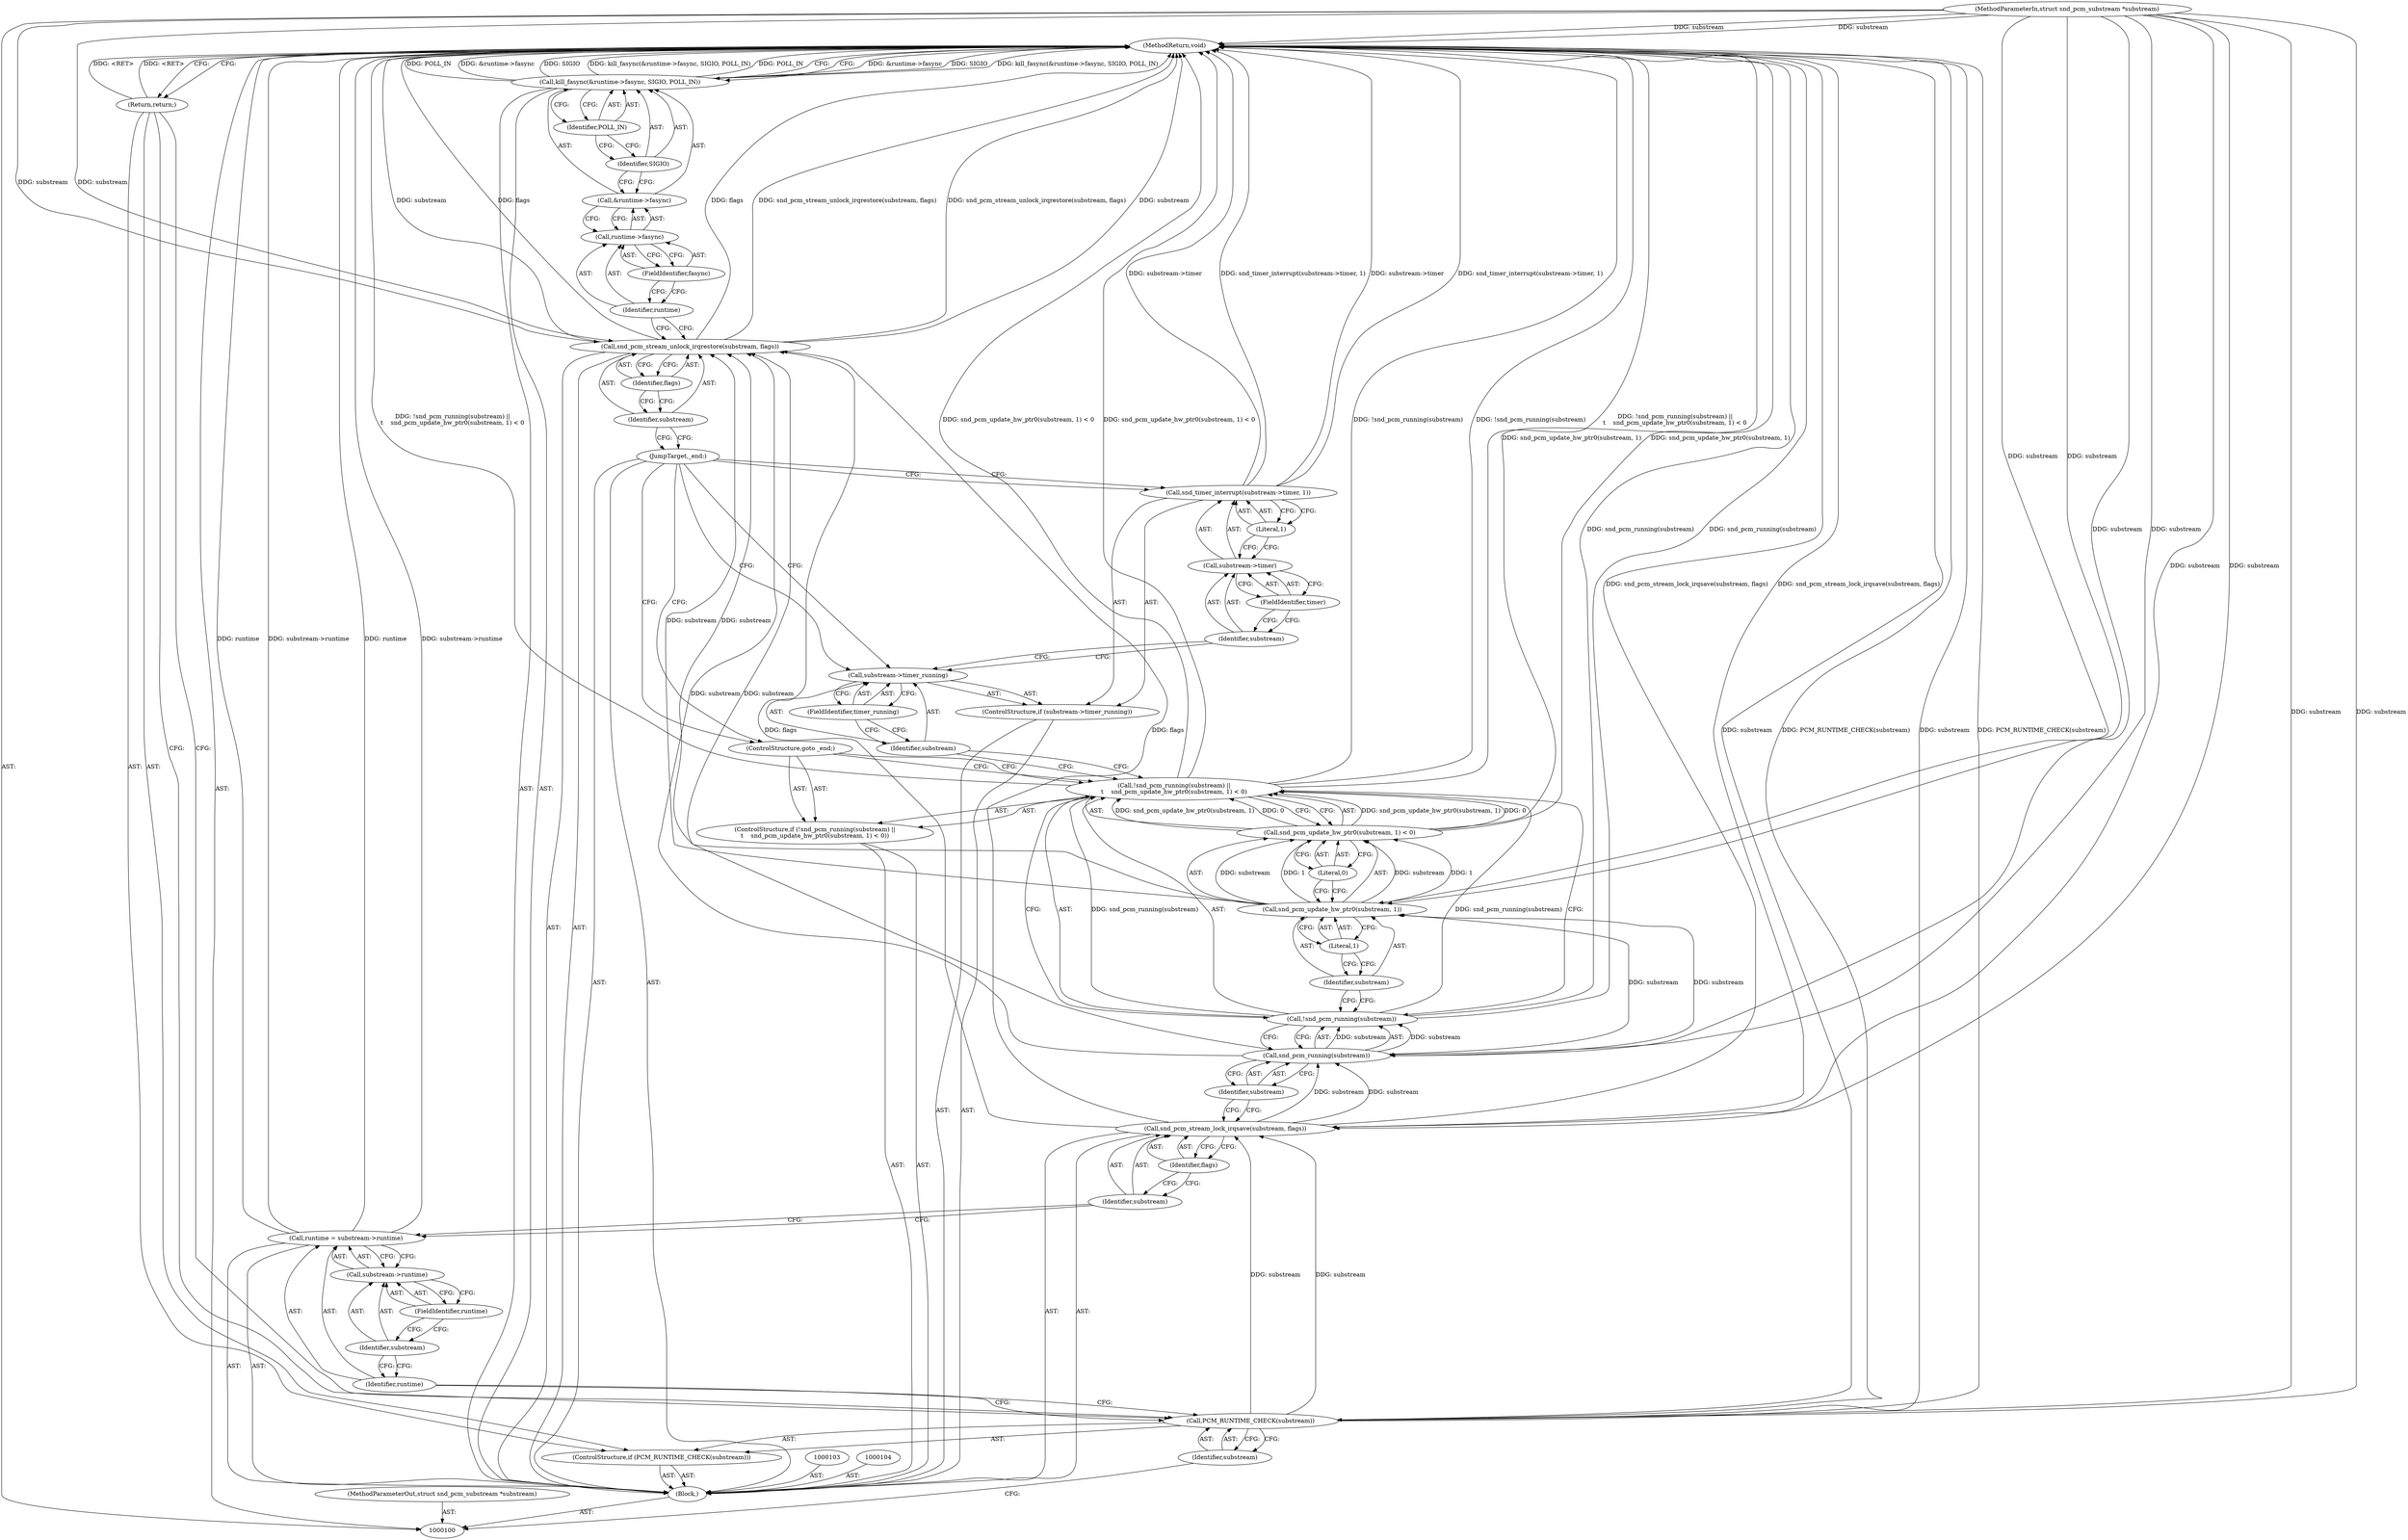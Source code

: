 digraph "1_linux_3aa02cb664c5fb1042958c8d1aa8c35055a2ebc4" {
"1000148" [label="(MethodReturn,void)"];
"1000101" [label="(MethodParameterIn,struct snd_pcm_substream *substream)"];
"1000218" [label="(MethodParameterOut,struct snd_pcm_substream *substream)"];
"1000114" [label="(Call,snd_pcm_stream_lock_irqsave(substream, flags))"];
"1000115" [label="(Identifier,substream)"];
"1000116" [label="(Identifier,flags)"];
"1000117" [label="(ControlStructure,if (!snd_pcm_running(substream) ||\n\t    snd_pcm_update_hw_ptr0(substream, 1) < 0))"];
"1000121" [label="(Identifier,substream)"];
"1000118" [label="(Call,!snd_pcm_running(substream) ||\n\t    snd_pcm_update_hw_ptr0(substream, 1) < 0)"];
"1000119" [label="(Call,!snd_pcm_running(substream))"];
"1000120" [label="(Call,snd_pcm_running(substream))"];
"1000124" [label="(Identifier,substream)"];
"1000125" [label="(Literal,1)"];
"1000126" [label="(Literal,0)"];
"1000122" [label="(Call,snd_pcm_update_hw_ptr0(substream, 1) < 0)"];
"1000123" [label="(Call,snd_pcm_update_hw_ptr0(substream, 1))"];
"1000127" [label="(ControlStructure,goto _end;)"];
"1000128" [label="(ControlStructure,if (substream->timer_running))"];
"1000131" [label="(FieldIdentifier,timer_running)"];
"1000129" [label="(Call,substream->timer_running)"];
"1000130" [label="(Identifier,substream)"];
"1000133" [label="(Call,substream->timer)"];
"1000134" [label="(Identifier,substream)"];
"1000132" [label="(Call,snd_timer_interrupt(substream->timer, 1))"];
"1000135" [label="(FieldIdentifier,timer)"];
"1000136" [label="(Literal,1)"];
"1000137" [label="(JumpTarget,_end:)"];
"1000102" [label="(Block,)"];
"1000138" [label="(Call,snd_pcm_stream_unlock_irqrestore(substream, flags))"];
"1000139" [label="(Identifier,substream)"];
"1000140" [label="(Identifier,flags)"];
"1000142" [label="(Call,&runtime->fasync)"];
"1000143" [label="(Call,runtime->fasync)"];
"1000144" [label="(Identifier,runtime)"];
"1000141" [label="(Call,kill_fasync(&runtime->fasync, SIGIO, POLL_IN))"];
"1000145" [label="(FieldIdentifier,fasync)"];
"1000146" [label="(Identifier,SIGIO)"];
"1000147" [label="(Identifier,POLL_IN)"];
"1000105" [label="(ControlStructure,if (PCM_RUNTIME_CHECK(substream)))"];
"1000107" [label="(Identifier,substream)"];
"1000106" [label="(Call,PCM_RUNTIME_CHECK(substream))"];
"1000108" [label="(Return,return;)"];
"1000109" [label="(Call,runtime = substream->runtime)"];
"1000110" [label="(Identifier,runtime)"];
"1000111" [label="(Call,substream->runtime)"];
"1000112" [label="(Identifier,substream)"];
"1000113" [label="(FieldIdentifier,runtime)"];
"1000148" -> "1000100"  [label="AST: "];
"1000148" -> "1000108"  [label="CFG: "];
"1000148" -> "1000141"  [label="CFG: "];
"1000108" -> "1000148"  [label="DDG: <RET>"];
"1000141" -> "1000148"  [label="DDG: &runtime->fasync"];
"1000141" -> "1000148"  [label="DDG: SIGIO"];
"1000141" -> "1000148"  [label="DDG: kill_fasync(&runtime->fasync, SIGIO, POLL_IN)"];
"1000141" -> "1000148"  [label="DDG: POLL_IN"];
"1000106" -> "1000148"  [label="DDG: substream"];
"1000106" -> "1000148"  [label="DDG: PCM_RUNTIME_CHECK(substream)"];
"1000114" -> "1000148"  [label="DDG: snd_pcm_stream_lock_irqsave(substream, flags)"];
"1000138" -> "1000148"  [label="DDG: flags"];
"1000138" -> "1000148"  [label="DDG: snd_pcm_stream_unlock_irqrestore(substream, flags)"];
"1000138" -> "1000148"  [label="DDG: substream"];
"1000118" -> "1000148"  [label="DDG: !snd_pcm_running(substream) ||\n\t    snd_pcm_update_hw_ptr0(substream, 1) < 0"];
"1000118" -> "1000148"  [label="DDG: snd_pcm_update_hw_ptr0(substream, 1) < 0"];
"1000118" -> "1000148"  [label="DDG: !snd_pcm_running(substream)"];
"1000132" -> "1000148"  [label="DDG: substream->timer"];
"1000132" -> "1000148"  [label="DDG: snd_timer_interrupt(substream->timer, 1)"];
"1000122" -> "1000148"  [label="DDG: snd_pcm_update_hw_ptr0(substream, 1)"];
"1000101" -> "1000148"  [label="DDG: substream"];
"1000109" -> "1000148"  [label="DDG: runtime"];
"1000109" -> "1000148"  [label="DDG: substream->runtime"];
"1000119" -> "1000148"  [label="DDG: snd_pcm_running(substream)"];
"1000101" -> "1000100"  [label="AST: "];
"1000101" -> "1000148"  [label="DDG: substream"];
"1000101" -> "1000106"  [label="DDG: substream"];
"1000101" -> "1000114"  [label="DDG: substream"];
"1000101" -> "1000120"  [label="DDG: substream"];
"1000101" -> "1000123"  [label="DDG: substream"];
"1000101" -> "1000138"  [label="DDG: substream"];
"1000218" -> "1000100"  [label="AST: "];
"1000114" -> "1000102"  [label="AST: "];
"1000114" -> "1000116"  [label="CFG: "];
"1000115" -> "1000114"  [label="AST: "];
"1000116" -> "1000114"  [label="AST: "];
"1000121" -> "1000114"  [label="CFG: "];
"1000114" -> "1000148"  [label="DDG: snd_pcm_stream_lock_irqsave(substream, flags)"];
"1000106" -> "1000114"  [label="DDG: substream"];
"1000101" -> "1000114"  [label="DDG: substream"];
"1000114" -> "1000120"  [label="DDG: substream"];
"1000114" -> "1000138"  [label="DDG: flags"];
"1000115" -> "1000114"  [label="AST: "];
"1000115" -> "1000109"  [label="CFG: "];
"1000116" -> "1000115"  [label="CFG: "];
"1000116" -> "1000114"  [label="AST: "];
"1000116" -> "1000115"  [label="CFG: "];
"1000114" -> "1000116"  [label="CFG: "];
"1000117" -> "1000102"  [label="AST: "];
"1000118" -> "1000117"  [label="AST: "];
"1000127" -> "1000117"  [label="AST: "];
"1000121" -> "1000120"  [label="AST: "];
"1000121" -> "1000114"  [label="CFG: "];
"1000120" -> "1000121"  [label="CFG: "];
"1000118" -> "1000117"  [label="AST: "];
"1000118" -> "1000119"  [label="CFG: "];
"1000118" -> "1000122"  [label="CFG: "];
"1000119" -> "1000118"  [label="AST: "];
"1000122" -> "1000118"  [label="AST: "];
"1000127" -> "1000118"  [label="CFG: "];
"1000130" -> "1000118"  [label="CFG: "];
"1000118" -> "1000148"  [label="DDG: !snd_pcm_running(substream) ||\n\t    snd_pcm_update_hw_ptr0(substream, 1) < 0"];
"1000118" -> "1000148"  [label="DDG: snd_pcm_update_hw_ptr0(substream, 1) < 0"];
"1000118" -> "1000148"  [label="DDG: !snd_pcm_running(substream)"];
"1000119" -> "1000118"  [label="DDG: snd_pcm_running(substream)"];
"1000122" -> "1000118"  [label="DDG: snd_pcm_update_hw_ptr0(substream, 1)"];
"1000122" -> "1000118"  [label="DDG: 0"];
"1000119" -> "1000118"  [label="AST: "];
"1000119" -> "1000120"  [label="CFG: "];
"1000120" -> "1000119"  [label="AST: "];
"1000124" -> "1000119"  [label="CFG: "];
"1000118" -> "1000119"  [label="CFG: "];
"1000119" -> "1000148"  [label="DDG: snd_pcm_running(substream)"];
"1000119" -> "1000118"  [label="DDG: snd_pcm_running(substream)"];
"1000120" -> "1000119"  [label="DDG: substream"];
"1000120" -> "1000119"  [label="AST: "];
"1000120" -> "1000121"  [label="CFG: "];
"1000121" -> "1000120"  [label="AST: "];
"1000119" -> "1000120"  [label="CFG: "];
"1000120" -> "1000119"  [label="DDG: substream"];
"1000114" -> "1000120"  [label="DDG: substream"];
"1000101" -> "1000120"  [label="DDG: substream"];
"1000120" -> "1000123"  [label="DDG: substream"];
"1000120" -> "1000138"  [label="DDG: substream"];
"1000124" -> "1000123"  [label="AST: "];
"1000124" -> "1000119"  [label="CFG: "];
"1000125" -> "1000124"  [label="CFG: "];
"1000125" -> "1000123"  [label="AST: "];
"1000125" -> "1000124"  [label="CFG: "];
"1000123" -> "1000125"  [label="CFG: "];
"1000126" -> "1000122"  [label="AST: "];
"1000126" -> "1000123"  [label="CFG: "];
"1000122" -> "1000126"  [label="CFG: "];
"1000122" -> "1000118"  [label="AST: "];
"1000122" -> "1000126"  [label="CFG: "];
"1000123" -> "1000122"  [label="AST: "];
"1000126" -> "1000122"  [label="AST: "];
"1000118" -> "1000122"  [label="CFG: "];
"1000122" -> "1000148"  [label="DDG: snd_pcm_update_hw_ptr0(substream, 1)"];
"1000122" -> "1000118"  [label="DDG: snd_pcm_update_hw_ptr0(substream, 1)"];
"1000122" -> "1000118"  [label="DDG: 0"];
"1000123" -> "1000122"  [label="DDG: substream"];
"1000123" -> "1000122"  [label="DDG: 1"];
"1000123" -> "1000122"  [label="AST: "];
"1000123" -> "1000125"  [label="CFG: "];
"1000124" -> "1000123"  [label="AST: "];
"1000125" -> "1000123"  [label="AST: "];
"1000126" -> "1000123"  [label="CFG: "];
"1000123" -> "1000122"  [label="DDG: substream"];
"1000123" -> "1000122"  [label="DDG: 1"];
"1000120" -> "1000123"  [label="DDG: substream"];
"1000101" -> "1000123"  [label="DDG: substream"];
"1000123" -> "1000138"  [label="DDG: substream"];
"1000127" -> "1000117"  [label="AST: "];
"1000127" -> "1000118"  [label="CFG: "];
"1000137" -> "1000127"  [label="CFG: "];
"1000128" -> "1000102"  [label="AST: "];
"1000129" -> "1000128"  [label="AST: "];
"1000132" -> "1000128"  [label="AST: "];
"1000131" -> "1000129"  [label="AST: "];
"1000131" -> "1000130"  [label="CFG: "];
"1000129" -> "1000131"  [label="CFG: "];
"1000129" -> "1000128"  [label="AST: "];
"1000129" -> "1000131"  [label="CFG: "];
"1000130" -> "1000129"  [label="AST: "];
"1000131" -> "1000129"  [label="AST: "];
"1000134" -> "1000129"  [label="CFG: "];
"1000137" -> "1000129"  [label="CFG: "];
"1000130" -> "1000129"  [label="AST: "];
"1000130" -> "1000118"  [label="CFG: "];
"1000131" -> "1000130"  [label="CFG: "];
"1000133" -> "1000132"  [label="AST: "];
"1000133" -> "1000135"  [label="CFG: "];
"1000134" -> "1000133"  [label="AST: "];
"1000135" -> "1000133"  [label="AST: "];
"1000136" -> "1000133"  [label="CFG: "];
"1000134" -> "1000133"  [label="AST: "];
"1000134" -> "1000129"  [label="CFG: "];
"1000135" -> "1000134"  [label="CFG: "];
"1000132" -> "1000128"  [label="AST: "];
"1000132" -> "1000136"  [label="CFG: "];
"1000133" -> "1000132"  [label="AST: "];
"1000136" -> "1000132"  [label="AST: "];
"1000137" -> "1000132"  [label="CFG: "];
"1000132" -> "1000148"  [label="DDG: substream->timer"];
"1000132" -> "1000148"  [label="DDG: snd_timer_interrupt(substream->timer, 1)"];
"1000135" -> "1000133"  [label="AST: "];
"1000135" -> "1000134"  [label="CFG: "];
"1000133" -> "1000135"  [label="CFG: "];
"1000136" -> "1000132"  [label="AST: "];
"1000136" -> "1000133"  [label="CFG: "];
"1000132" -> "1000136"  [label="CFG: "];
"1000137" -> "1000102"  [label="AST: "];
"1000137" -> "1000132"  [label="CFG: "];
"1000137" -> "1000129"  [label="CFG: "];
"1000137" -> "1000127"  [label="CFG: "];
"1000139" -> "1000137"  [label="CFG: "];
"1000102" -> "1000100"  [label="AST: "];
"1000103" -> "1000102"  [label="AST: "];
"1000104" -> "1000102"  [label="AST: "];
"1000105" -> "1000102"  [label="AST: "];
"1000109" -> "1000102"  [label="AST: "];
"1000114" -> "1000102"  [label="AST: "];
"1000117" -> "1000102"  [label="AST: "];
"1000128" -> "1000102"  [label="AST: "];
"1000137" -> "1000102"  [label="AST: "];
"1000138" -> "1000102"  [label="AST: "];
"1000141" -> "1000102"  [label="AST: "];
"1000138" -> "1000102"  [label="AST: "];
"1000138" -> "1000140"  [label="CFG: "];
"1000139" -> "1000138"  [label="AST: "];
"1000140" -> "1000138"  [label="AST: "];
"1000144" -> "1000138"  [label="CFG: "];
"1000138" -> "1000148"  [label="DDG: flags"];
"1000138" -> "1000148"  [label="DDG: snd_pcm_stream_unlock_irqrestore(substream, flags)"];
"1000138" -> "1000148"  [label="DDG: substream"];
"1000120" -> "1000138"  [label="DDG: substream"];
"1000123" -> "1000138"  [label="DDG: substream"];
"1000101" -> "1000138"  [label="DDG: substream"];
"1000114" -> "1000138"  [label="DDG: flags"];
"1000139" -> "1000138"  [label="AST: "];
"1000139" -> "1000137"  [label="CFG: "];
"1000140" -> "1000139"  [label="CFG: "];
"1000140" -> "1000138"  [label="AST: "];
"1000140" -> "1000139"  [label="CFG: "];
"1000138" -> "1000140"  [label="CFG: "];
"1000142" -> "1000141"  [label="AST: "];
"1000142" -> "1000143"  [label="CFG: "];
"1000143" -> "1000142"  [label="AST: "];
"1000146" -> "1000142"  [label="CFG: "];
"1000143" -> "1000142"  [label="AST: "];
"1000143" -> "1000145"  [label="CFG: "];
"1000144" -> "1000143"  [label="AST: "];
"1000145" -> "1000143"  [label="AST: "];
"1000142" -> "1000143"  [label="CFG: "];
"1000144" -> "1000143"  [label="AST: "];
"1000144" -> "1000138"  [label="CFG: "];
"1000145" -> "1000144"  [label="CFG: "];
"1000141" -> "1000102"  [label="AST: "];
"1000141" -> "1000147"  [label="CFG: "];
"1000142" -> "1000141"  [label="AST: "];
"1000146" -> "1000141"  [label="AST: "];
"1000147" -> "1000141"  [label="AST: "];
"1000148" -> "1000141"  [label="CFG: "];
"1000141" -> "1000148"  [label="DDG: &runtime->fasync"];
"1000141" -> "1000148"  [label="DDG: SIGIO"];
"1000141" -> "1000148"  [label="DDG: kill_fasync(&runtime->fasync, SIGIO, POLL_IN)"];
"1000141" -> "1000148"  [label="DDG: POLL_IN"];
"1000145" -> "1000143"  [label="AST: "];
"1000145" -> "1000144"  [label="CFG: "];
"1000143" -> "1000145"  [label="CFG: "];
"1000146" -> "1000141"  [label="AST: "];
"1000146" -> "1000142"  [label="CFG: "];
"1000147" -> "1000146"  [label="CFG: "];
"1000147" -> "1000141"  [label="AST: "];
"1000147" -> "1000146"  [label="CFG: "];
"1000141" -> "1000147"  [label="CFG: "];
"1000105" -> "1000102"  [label="AST: "];
"1000106" -> "1000105"  [label="AST: "];
"1000108" -> "1000105"  [label="AST: "];
"1000107" -> "1000106"  [label="AST: "];
"1000107" -> "1000100"  [label="CFG: "];
"1000106" -> "1000107"  [label="CFG: "];
"1000106" -> "1000105"  [label="AST: "];
"1000106" -> "1000107"  [label="CFG: "];
"1000107" -> "1000106"  [label="AST: "];
"1000108" -> "1000106"  [label="CFG: "];
"1000110" -> "1000106"  [label="CFG: "];
"1000106" -> "1000148"  [label="DDG: substream"];
"1000106" -> "1000148"  [label="DDG: PCM_RUNTIME_CHECK(substream)"];
"1000101" -> "1000106"  [label="DDG: substream"];
"1000106" -> "1000114"  [label="DDG: substream"];
"1000108" -> "1000105"  [label="AST: "];
"1000108" -> "1000106"  [label="CFG: "];
"1000148" -> "1000108"  [label="CFG: "];
"1000108" -> "1000148"  [label="DDG: <RET>"];
"1000109" -> "1000102"  [label="AST: "];
"1000109" -> "1000111"  [label="CFG: "];
"1000110" -> "1000109"  [label="AST: "];
"1000111" -> "1000109"  [label="AST: "];
"1000115" -> "1000109"  [label="CFG: "];
"1000109" -> "1000148"  [label="DDG: runtime"];
"1000109" -> "1000148"  [label="DDG: substream->runtime"];
"1000110" -> "1000109"  [label="AST: "];
"1000110" -> "1000106"  [label="CFG: "];
"1000112" -> "1000110"  [label="CFG: "];
"1000111" -> "1000109"  [label="AST: "];
"1000111" -> "1000113"  [label="CFG: "];
"1000112" -> "1000111"  [label="AST: "];
"1000113" -> "1000111"  [label="AST: "];
"1000109" -> "1000111"  [label="CFG: "];
"1000112" -> "1000111"  [label="AST: "];
"1000112" -> "1000110"  [label="CFG: "];
"1000113" -> "1000112"  [label="CFG: "];
"1000113" -> "1000111"  [label="AST: "];
"1000113" -> "1000112"  [label="CFG: "];
"1000111" -> "1000113"  [label="CFG: "];
}
